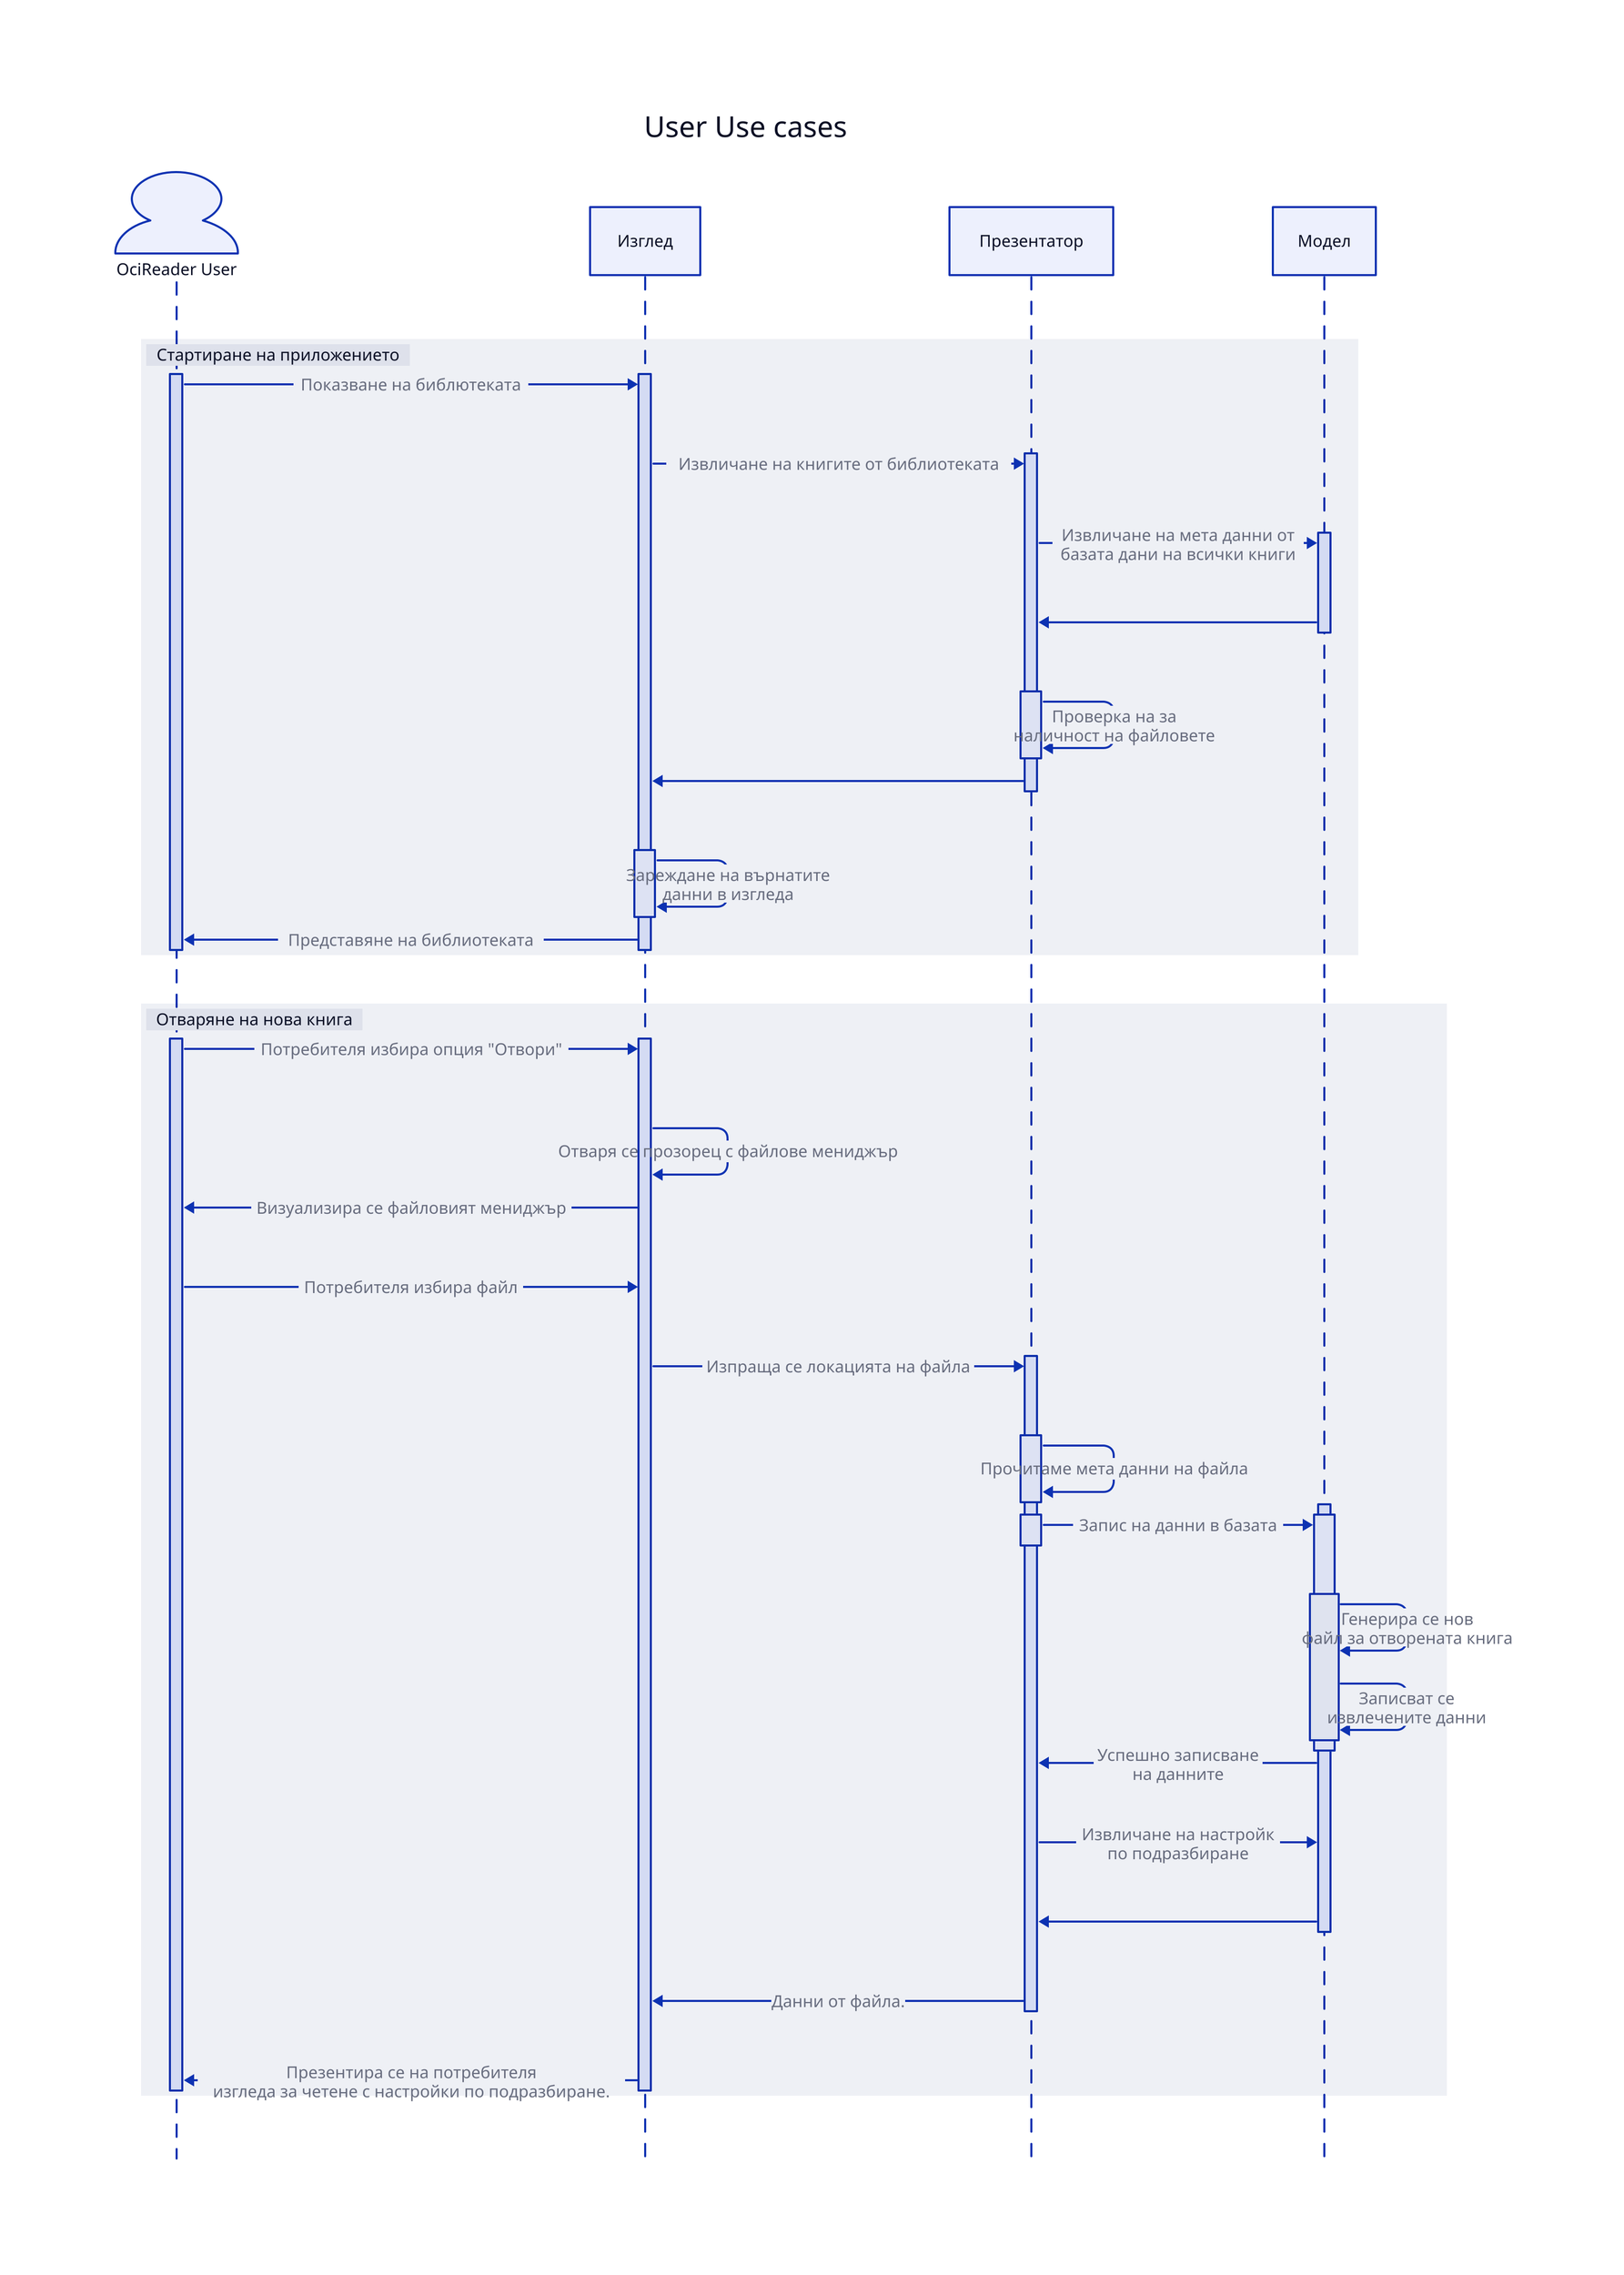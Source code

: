 "User Use cases": {
  shape: sequence_diagram
  user: {
    label: OciReader User
    shape: person
  }
  layer1: {
    label: Изглед
  }
  layer2: {
    label: Презентатор
  }
  layer3: {
    label: Модел
  }
  "Стартиране на приложението": {
    user.start -> layer1.start: Показване на библютеката\n
    layer1.start -> layer2.start: Извличане на книгите от библиотеката\n
    layer2.start -> layer3.start: Извличане на мета данни от\nбазата дани на всички книги
    layer3.start -> layer2.start
    layer2.start.file_check -> layer2.start.file_check: Проверка на за\nналичност на файловете\n
    layer2.start -> layer1.start
    layer1.start.generate_view -> layer1.start.generate_view: Зареждане на върнатите\nданни в изгледа\n
    layer1.start -> user.start: Представяне на библиотеката\n
  }
  # Second phase        
  "Отваряне на нова  книга": {
    user.open -> layer1.open: Потребителя избира опция "Отвори"
    layer1.open -> layer1.open: Отваря се прозорец с файлове мениджър
    layer1.open -> user.open: Визуализира се файловият мениджър
    user.open -> layer1.open: Потребителя избира файл
    layer1.open -> layer2.open: Изпраща се локацията на файла
    layer2.open.read_file -> layer2.open.read_file: Прочитаме мета данни на файла
    layer2.open.record -> layer3.open.record: Запис на данни в базата
    layer3.open.record.store_record -> layer3.open.record.store_record: Генерира се нов\nфайл за отворената книга
    layer3.open.record.store_record -> layer3.open.record.store_record: Записват се\nизвлечените данни
    layer3.open -> layer2.open: Успешно записване\nна данните
    layer2.open -> layer3.open: Извличане на настройк\nпо подразбиране
    layer3.open -> layer2.open
    layer2.open -> layer1.open: Данни от файла. 
    layer1.open -> user.open: Презентира се на потребителя\nизгледа за четене с настройки по подразбиране.
  }
}

